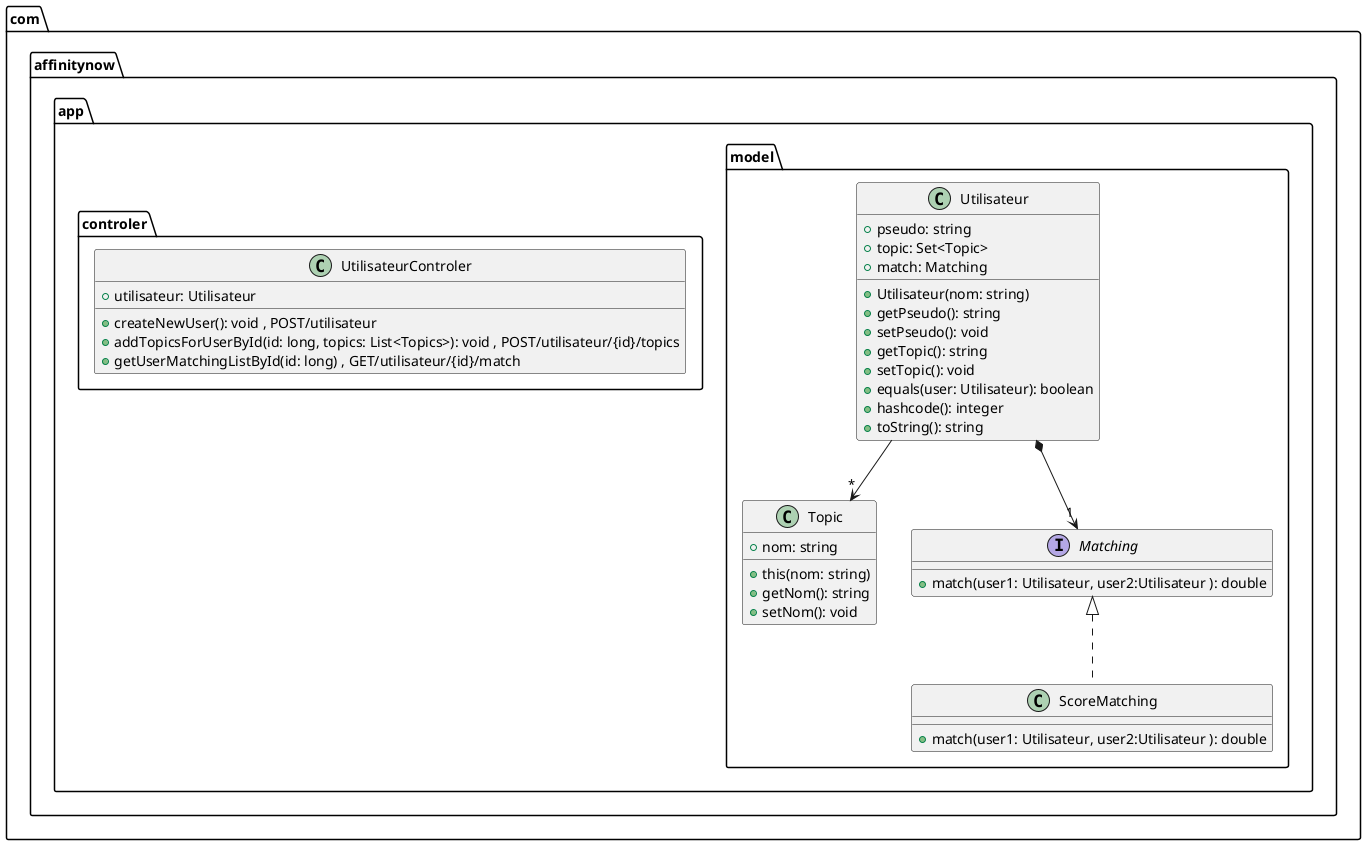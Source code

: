 @startuml diagram

package com.affinitynow.app {
    package model {
        class Utilisateur {
            + pseudo: string
            + topic: Set<Topic>
            + match: Matching
            + Utilisateur(nom: string)
            + getPseudo(): string
            + setPseudo(): void
            + getTopic(): string
            + setTopic(): void
            + equals(user: Utilisateur): boolean
            + hashcode(): integer
            + toString(): string
        }

        class Topic {
            + nom: string
            + this(nom: string)
            + getNom(): string
            + setNom(): void
        }

        interface Matching {
            + match(user1: Utilisateur, user2:Utilisateur ): double
        }

        class ScoreMatching implements Matching {
            + match(user1: Utilisateur, user2:Utilisateur ): double
        }
    }

    package controler {
        class UtilisateurControler {
            + utilisateur: Utilisateur
            + createNewUser(): void , POST/utilisateur
            + addTopicsForUserById(id: long, topics: List<Topics>): void , POST/utilisateur/{id}/topics
            + getUserMatchingListById(id: long) , GET/utilisateur/{id}/match
        }
    }
}



Utilisateur *--> "1" Matching
Utilisateur --> "*" Topic

@enduml